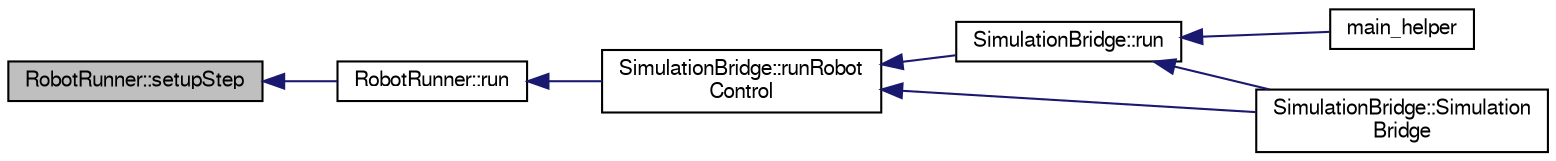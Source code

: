digraph "RobotRunner::setupStep"
{
  edge [fontname="FreeSans",fontsize="10",labelfontname="FreeSans",labelfontsize="10"];
  node [fontname="FreeSans",fontsize="10",shape=record];
  rankdir="LR";
  Node1 [label="RobotRunner::setupStep",height=0.2,width=0.4,color="black", fillcolor="grey75", style="filled", fontcolor="black"];
  Node1 -> Node2 [dir="back",color="midnightblue",fontsize="10",style="solid",fontname="FreeSans"];
  Node2 [label="RobotRunner::run",height=0.2,width=0.4,color="black", fillcolor="white", style="filled",URL="$d9/d42/class_robot_runner.html#a00f9204f3367b9948a2053e66d92c844"];
  Node2 -> Node3 [dir="back",color="midnightblue",fontsize="10",style="solid",fontname="FreeSans"];
  Node3 [label="SimulationBridge::runRobot\lControl",height=0.2,width=0.4,color="black", fillcolor="white", style="filled",URL="$d8/d3a/class_simulation_bridge.html#a3396c7d142b6d3be5c65fc17adad05a0"];
  Node3 -> Node4 [dir="back",color="midnightblue",fontsize="10",style="solid",fontname="FreeSans"];
  Node4 [label="SimulationBridge::run",height=0.2,width=0.4,color="black", fillcolor="white", style="filled",URL="$d8/d3a/class_simulation_bridge.html#a0a9846e88d9afe3370ffe10db348a366"];
  Node4 -> Node5 [dir="back",color="midnightblue",fontsize="10",style="solid",fontname="FreeSans"];
  Node5 [label="main_helper",height=0.2,width=0.4,color="black", fillcolor="white", style="filled",URL="$d3/dfa/main__helper_8cpp.html#acd1b6ffaae55ecc3c765c38ce5bf3a95"];
  Node4 -> Node6 [dir="back",color="midnightblue",fontsize="10",style="solid",fontname="FreeSans"];
  Node6 [label="SimulationBridge::Simulation\lBridge",height=0.2,width=0.4,color="black", fillcolor="white", style="filled",URL="$d8/d3a/class_simulation_bridge.html#a5cdefecff31a17a54c840de90020d230"];
  Node3 -> Node6 [dir="back",color="midnightblue",fontsize="10",style="solid",fontname="FreeSans"];
}
